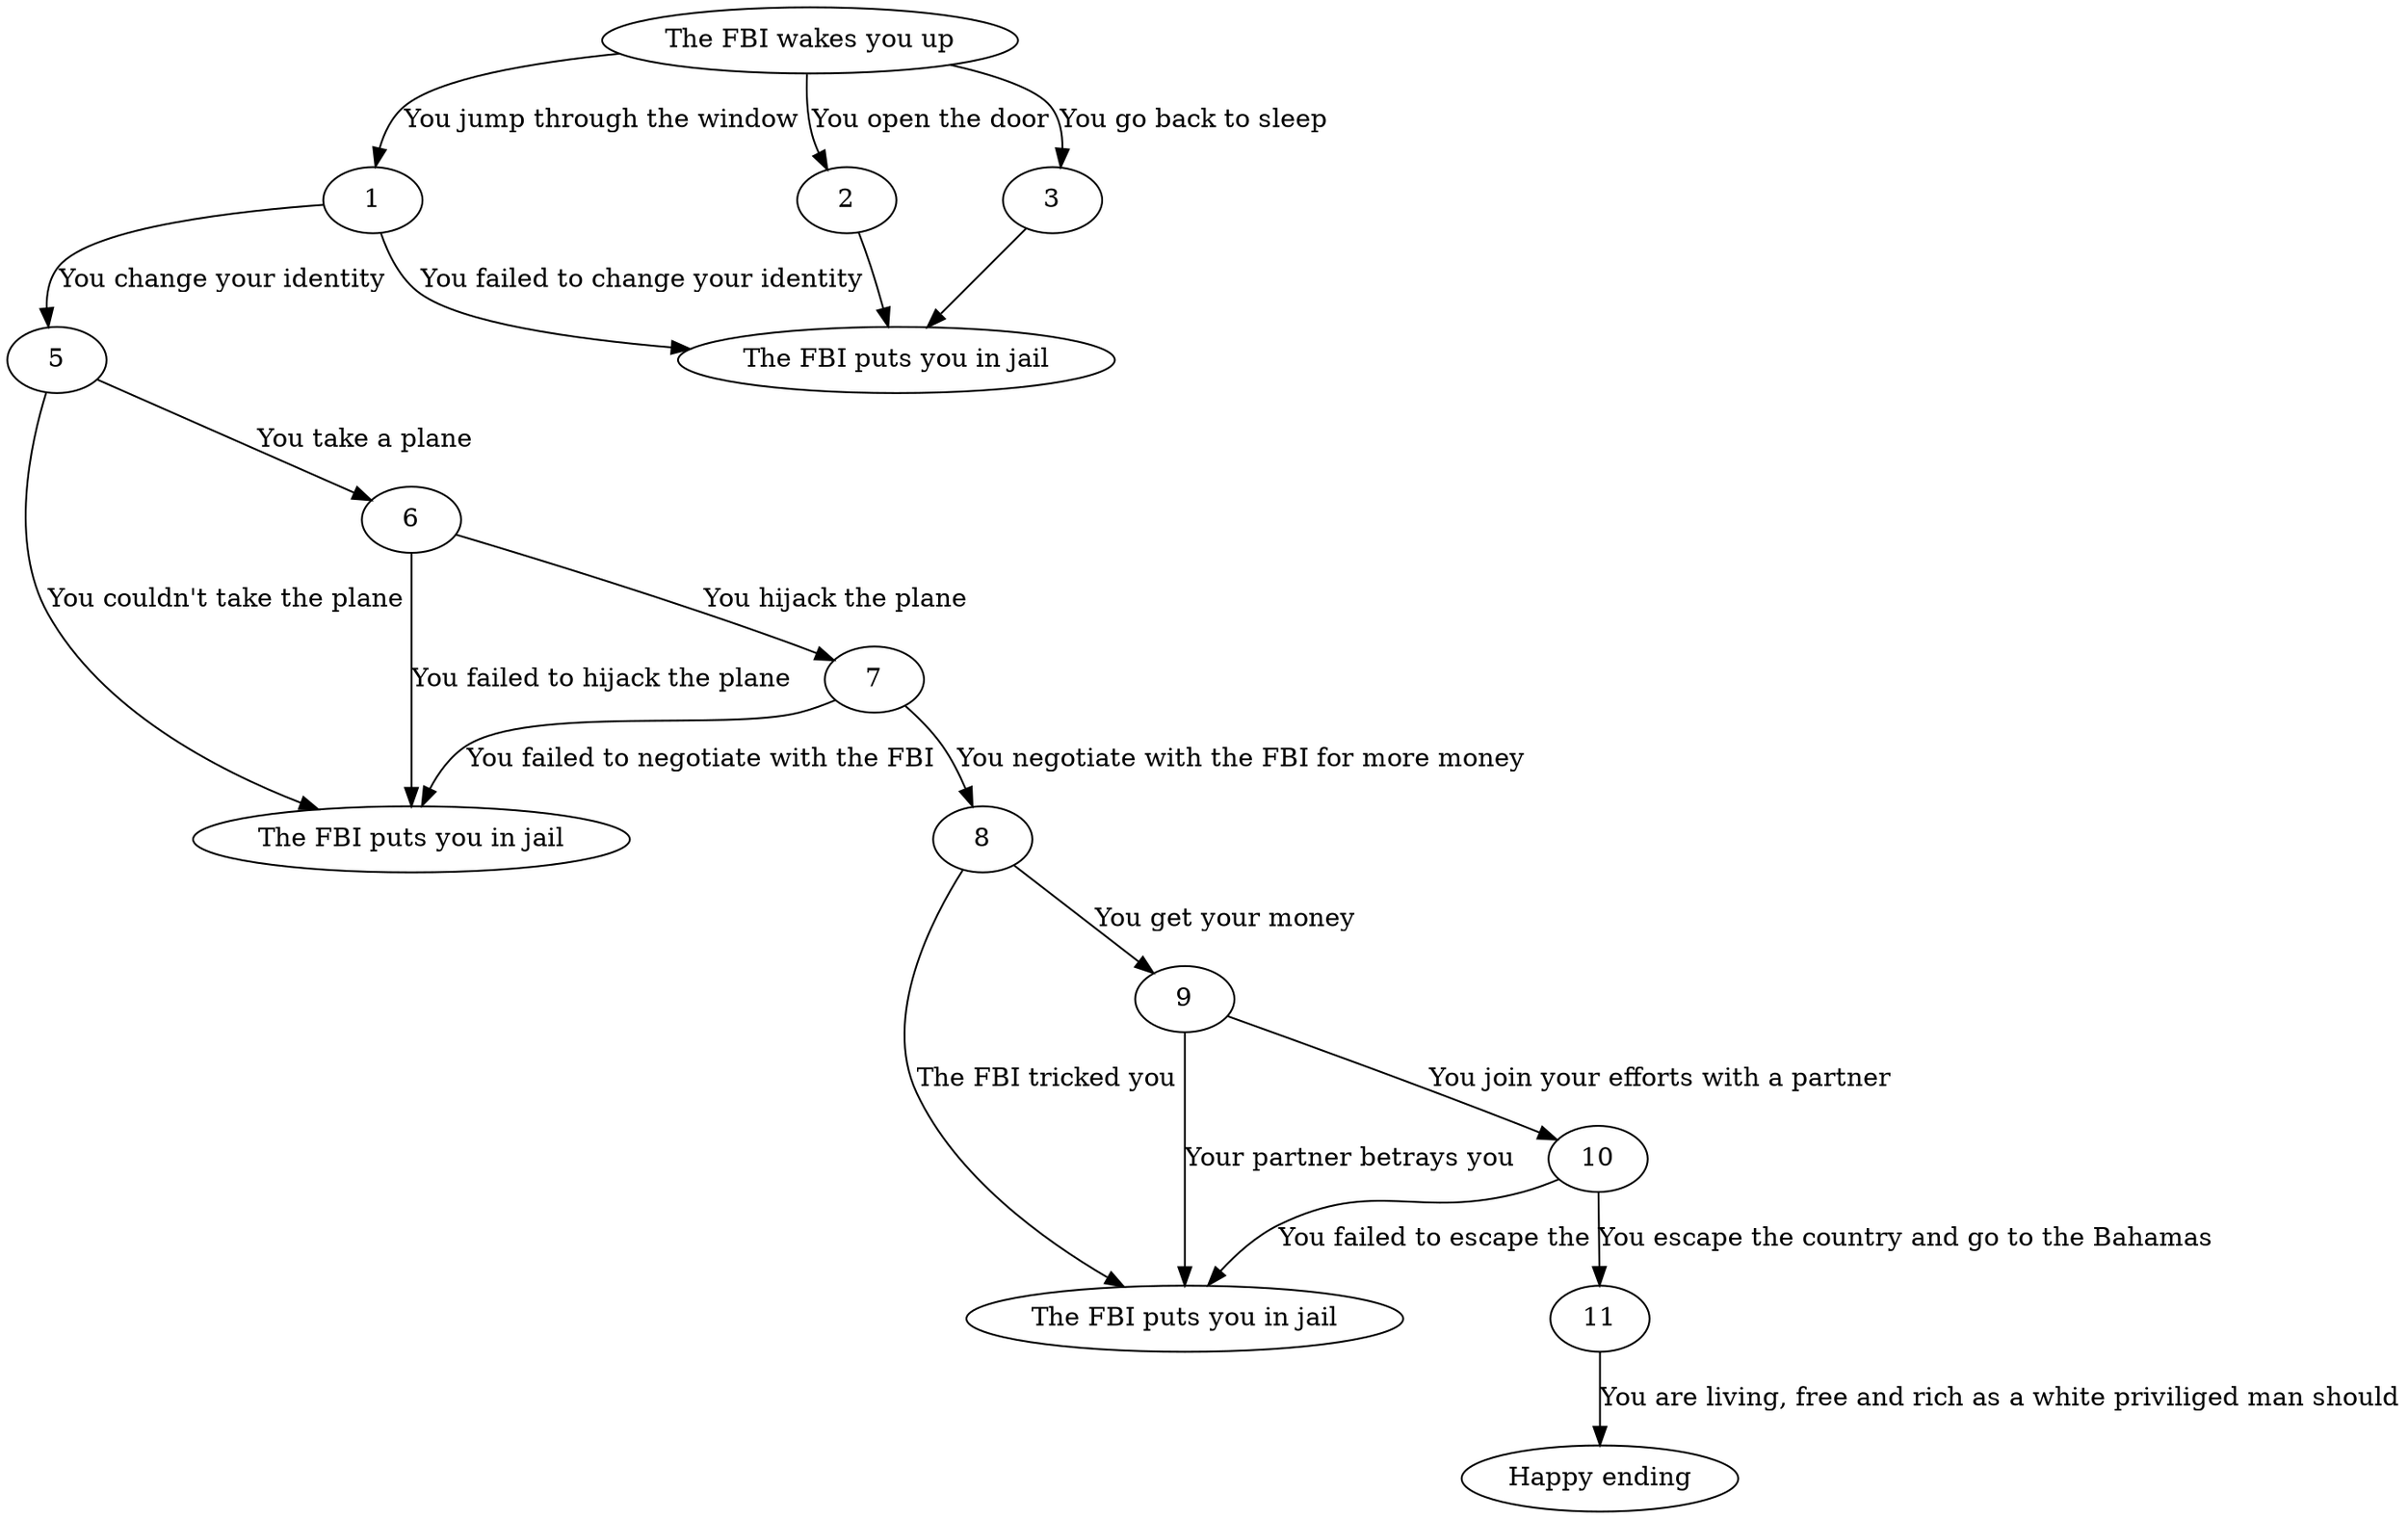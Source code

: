 // This file needs "https://marketplace.visualstudio.com/items?itemName=tintinweb.graphviz-interactive-preview" to view the multiple paths of the story.

digraph main{
    //Constants
    start[label="The FBI wakes you up"]
    fail[label="The FBI puts you in jail"]
    fail2[label="The FBI puts you in jail"]
    fail3[label="The FBI puts you in jail"]
    HE[label="Happy ending"]

    //Main branch
    start->1[label="You jump through the window"]
    1->5[label="You change your identity"]
    5->6[label="You take a plane"]
    6->7[label="You hijack the plane "]
    7->8[label="You negotiate with the FBI for more money"]
    8->9[label="You get your money"]
    9->10[label="You join your efforts with a partner"]
    10->11[label="You escape the country and go to the Bahamas"]
    11->HE[label="You are living, free and rich as a white priviliged man should"]

    start->2[label="You open the door"]
    start->3[label="You go back to sleep"]
    


    //Fails
    2,3->fail
    1->fail[label="You failed to change your identity"]
    5->fail2[label="You couldn't take the plane"]
    6->fail2[label="You failed to hijack the plane"]
    7->fail2[label="You failed to negotiate with the FBI"]
    8->fail3[label="The FBI tricked you"]
    9->fail3[label="Your partner betrays you"]
    10->fail3[label="You failed to escape the"]
}
